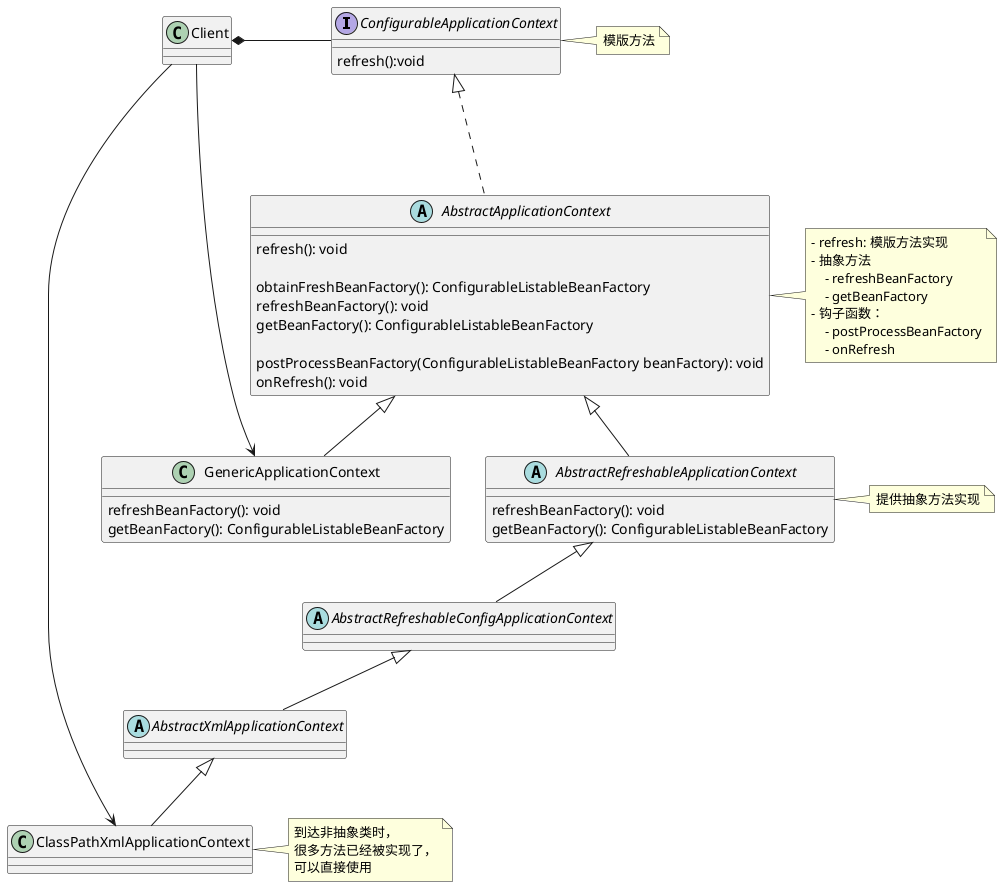 @startuml

interface ConfigurableApplicationContext {
    refresh():void
}

note right of ConfigurableApplicationContext
模版方法
end note

abstract class AbstractApplicationContext {
    refresh(): void

    obtainFreshBeanFactory(): ConfigurableListableBeanFactory
    refreshBeanFactory(): void
    getBeanFactory(): ConfigurableListableBeanFactory

    postProcessBeanFactory(ConfigurableListableBeanFactory beanFactory): void
    onRefresh(): void
}

note right of AbstractApplicationContext
- refresh: 模版方法实现
- 抽象方法
    - refreshBeanFactory
    - getBeanFactory
- 钩子函数：
    - postProcessBeanFactory
    - onRefresh
end note

class GenericApplicationContext{
    refreshBeanFactory(): void
    getBeanFactory(): ConfigurableListableBeanFactory
}

abstract class AbstractRefreshableApplicationContext{
    refreshBeanFactory(): void
    getBeanFactory(): ConfigurableListableBeanFactory
}
note right of AbstractRefreshableApplicationContext
提供抽象方法实现
end note

abstract class AbstractRefreshableConfigApplicationContext{
}

abstract class AbstractXmlApplicationContext{
}

class ClassPathXmlApplicationContext{
}
note right of ClassPathXmlApplicationContext
到达非抽象类时，
很多方法已经被实现了，
可以直接使用
end note

class Client

ConfigurableApplicationContext <|... AbstractApplicationContext

AbstractApplicationContext <|-- GenericApplicationContext
AbstractApplicationContext <|-- AbstractRefreshableApplicationContext
AbstractRefreshableApplicationContext <|-- AbstractRefreshableConfigApplicationContext
AbstractRefreshableConfigApplicationContext <|-- AbstractXmlApplicationContext
AbstractXmlApplicationContext <|-- ClassPathXmlApplicationContext

Client *---right- ConfigurableApplicationContext
Client --right-> GenericApplicationContext
Client ---right-> ClassPathXmlApplicationContext
@enduml

